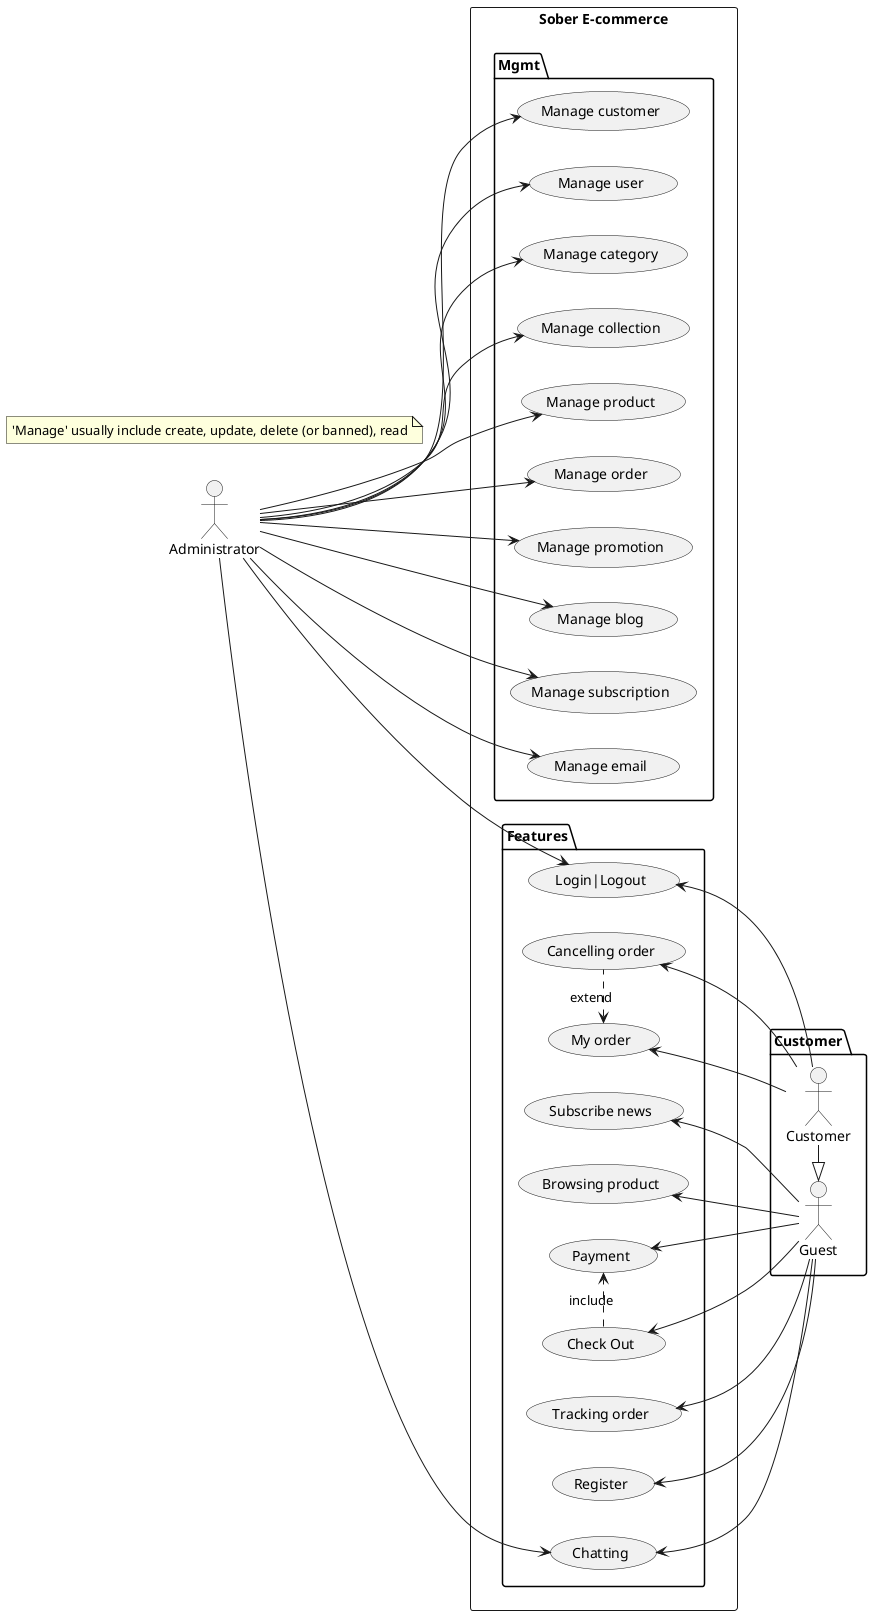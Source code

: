 @startuml
note "'Manage' usually include create, update, delete (or banned), read" as term1
' Configuration
left to right direction

' Actors
package Customer {
  :Guest: as Guest
  :Customer: as Cuz
}

:Administrator: as Admin

' Extends
Guest <|- Cuz

rectangle "Sober E-commerce" {
  ' Mgmt Functions
  package "Mgmt" {
    (Manage customer) as (customer.mgmt)
    (Manage user) as (user.mgmt)
    (Manage category) as (category.mgmt)
    (Manage collection) as (collection.mgmt)
    (Manage product) as (product.mgmt)
    (Manage order) as (order.mgmt)
    (Manage promotion) as (promotion.mgmt)
    (Manage blog) as (blog.mgmt)
    (Manage subscription) as (subscription.mgmt)
    (Manage email) as (email.mgmt)
  }

  ' Functions
  package "Features" {
    (Login|Logout) as (login.logout)
    (Register) as (register)
    (Chatting) as (chatting)
    (Subscribe news) as (subscribe.news)
    (Browsing product) as (browsing.product)
    (Check Out) as (check.out)
    (Tracking order) as (tracking.order)
    (My order) as (my.order)
    (Cancelling order) as (cancelling.order)
    (Payment) as (payment)
  }

  ' Relative functions
  (my.order) <. (cancelling.order): extend
  (check.out) .> (payment): include

  ' Directions
  ' Admin
  Admin --> (customer.mgmt)
  Admin --> (user.mgmt)
  Admin --> (category.mgmt)
  Admin --> (collection.mgmt)
  Admin --> (product.mgmt)
  Admin --> (promotion.mgmt)
  Admin --> (blog.mgmt)
  Admin --> (subscription.mgmt)
  Admin --> (order.mgmt)
  Admin --> (email.mgmt)

  ' Guest
  (subscribe.news) <-- Guest
  (browsing.product) <-- Guest
  (check.out) <-- Guest
  (tracking.order) <-- Guest
  (payment) <-- Guest
  (register) <-- Guest

  ' Customer
  (my.order) <-- Cuz
  (cancelling.order) <-- Cuz

  ' Both
  Admin --> (chatting)
  (chatting) <-- Guest

  Admin --> (login.logout)
  (login.logout) <-- Cuz
}

@enduml

